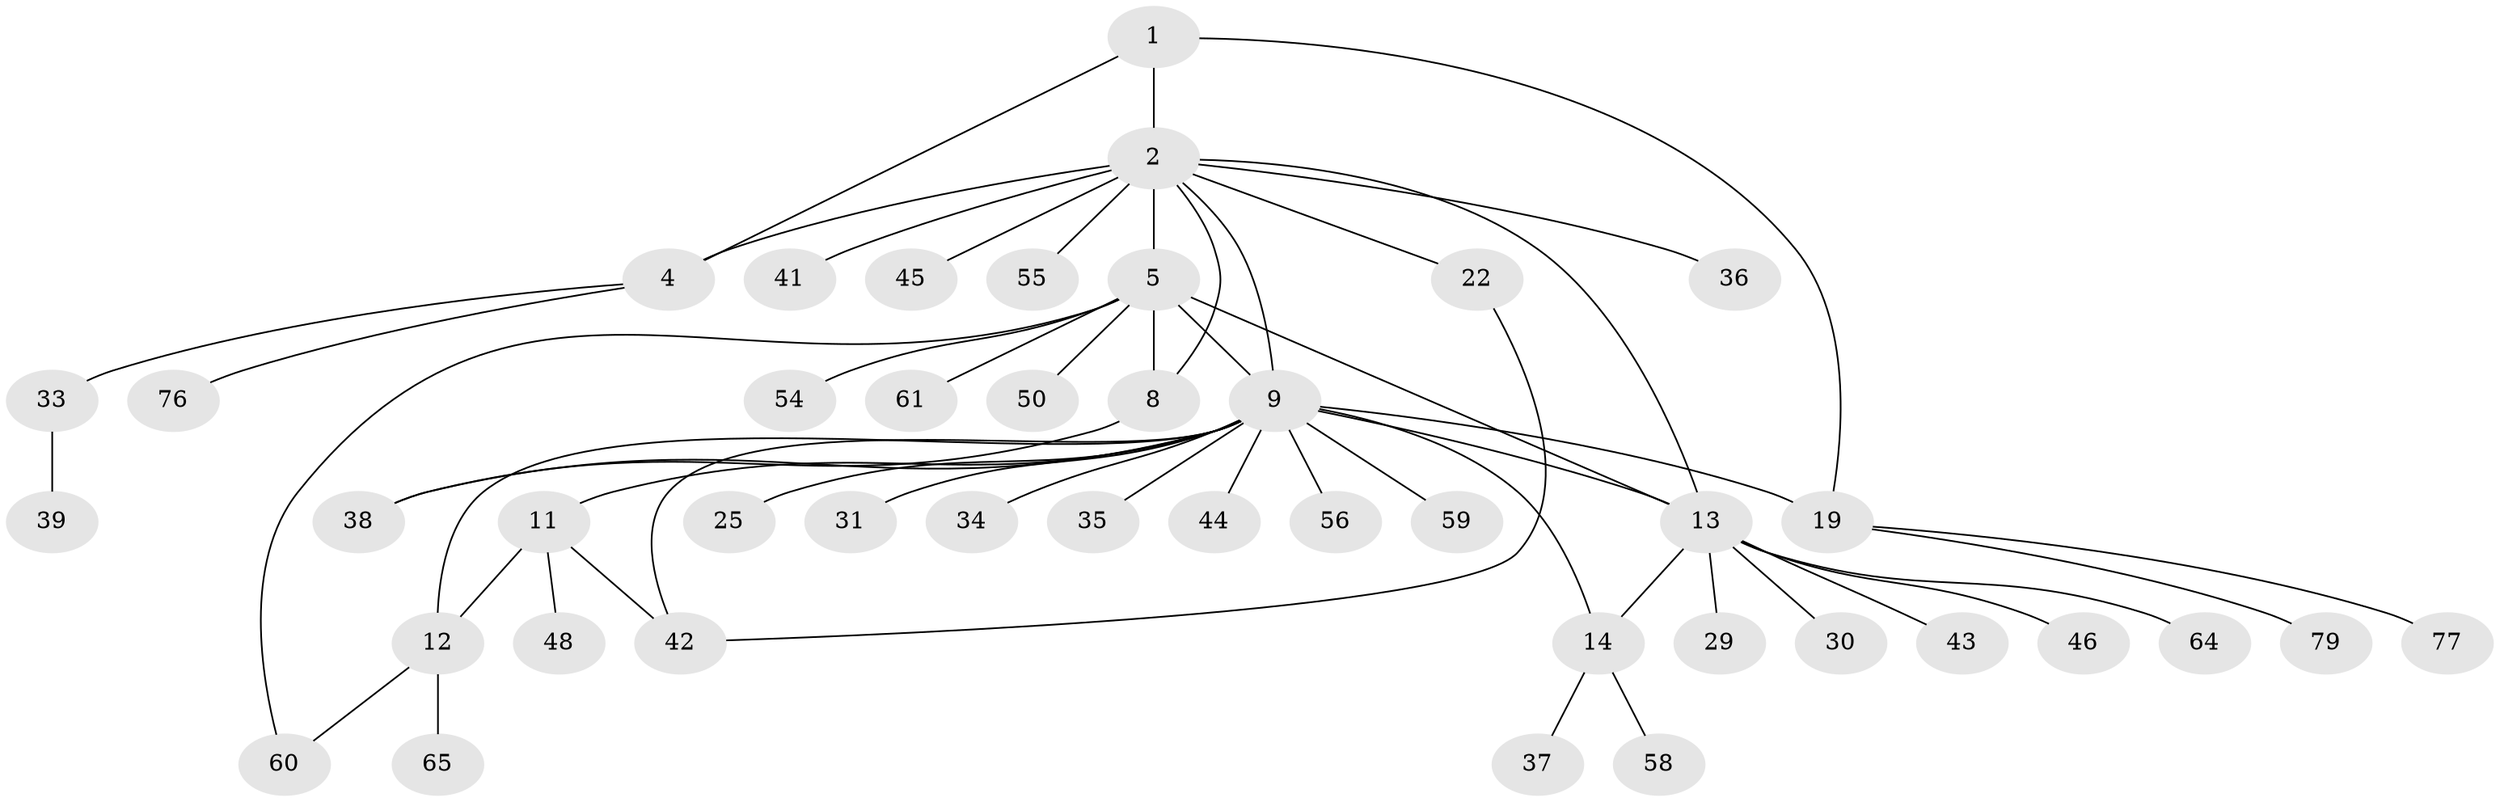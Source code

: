 // original degree distribution, {5: 0.022988505747126436, 3: 0.08045977011494253, 10: 0.022988505747126436, 8: 0.04597701149425287, 7: 0.022988505747126436, 9: 0.011494252873563218, 12: 0.011494252873563218, 6: 0.04597701149425287, 4: 0.034482758620689655, 1: 0.5517241379310345, 2: 0.14942528735632185}
// Generated by graph-tools (version 1.1) at 2025/15/03/09/25 04:15:58]
// undirected, 43 vertices, 54 edges
graph export_dot {
graph [start="1"]
  node [color=gray90,style=filled];
  1 [super="+66"];
  2 [super="+3"];
  4;
  5 [super="+7"];
  8 [super="+70+82+53"];
  9 [super="+10"];
  11 [super="+26+40+71"];
  12 [super="+21"];
  13 [super="+15+49"];
  14 [super="+16"];
  19 [super="+20"];
  22 [super="+67"];
  25;
  29 [super="+74"];
  30;
  31;
  33;
  34;
  35;
  36 [super="+62"];
  37;
  38 [super="+63"];
  39;
  41;
  42;
  43;
  44 [super="+72"];
  45 [super="+47+52"];
  46;
  48;
  50;
  54;
  55;
  56;
  58;
  59 [super="+78"];
  60 [super="+81+73+86"];
  61;
  64;
  65;
  76 [super="+84"];
  77;
  79;
  1 -- 2 [weight=2];
  1 -- 4;
  1 -- 19;
  2 -- 4 [weight=2];
  2 -- 36;
  2 -- 5 [weight=2];
  2 -- 8;
  2 -- 41;
  2 -- 45;
  2 -- 13;
  2 -- 22;
  2 -- 55;
  2 -- 9;
  4 -- 33;
  4 -- 76;
  5 -- 8 [weight=2];
  5 -- 50;
  5 -- 54;
  5 -- 61;
  5 -- 13;
  5 -- 9 [weight=3];
  5 -- 60;
  8 -- 38;
  9 -- 11 [weight=2];
  9 -- 12 [weight=2];
  9 -- 13;
  9 -- 14 [weight=3];
  9 -- 19 [weight=4];
  9 -- 25;
  9 -- 31;
  9 -- 34;
  9 -- 35;
  9 -- 38;
  9 -- 42;
  9 -- 44;
  9 -- 56;
  9 -- 59;
  11 -- 12;
  11 -- 48;
  11 -- 42;
  12 -- 60;
  12 -- 65;
  13 -- 14 [weight=4];
  13 -- 30;
  13 -- 46;
  13 -- 64;
  13 -- 43;
  13 -- 29;
  14 -- 37;
  14 -- 58;
  19 -- 77;
  19 -- 79;
  22 -- 42;
  33 -- 39;
}
